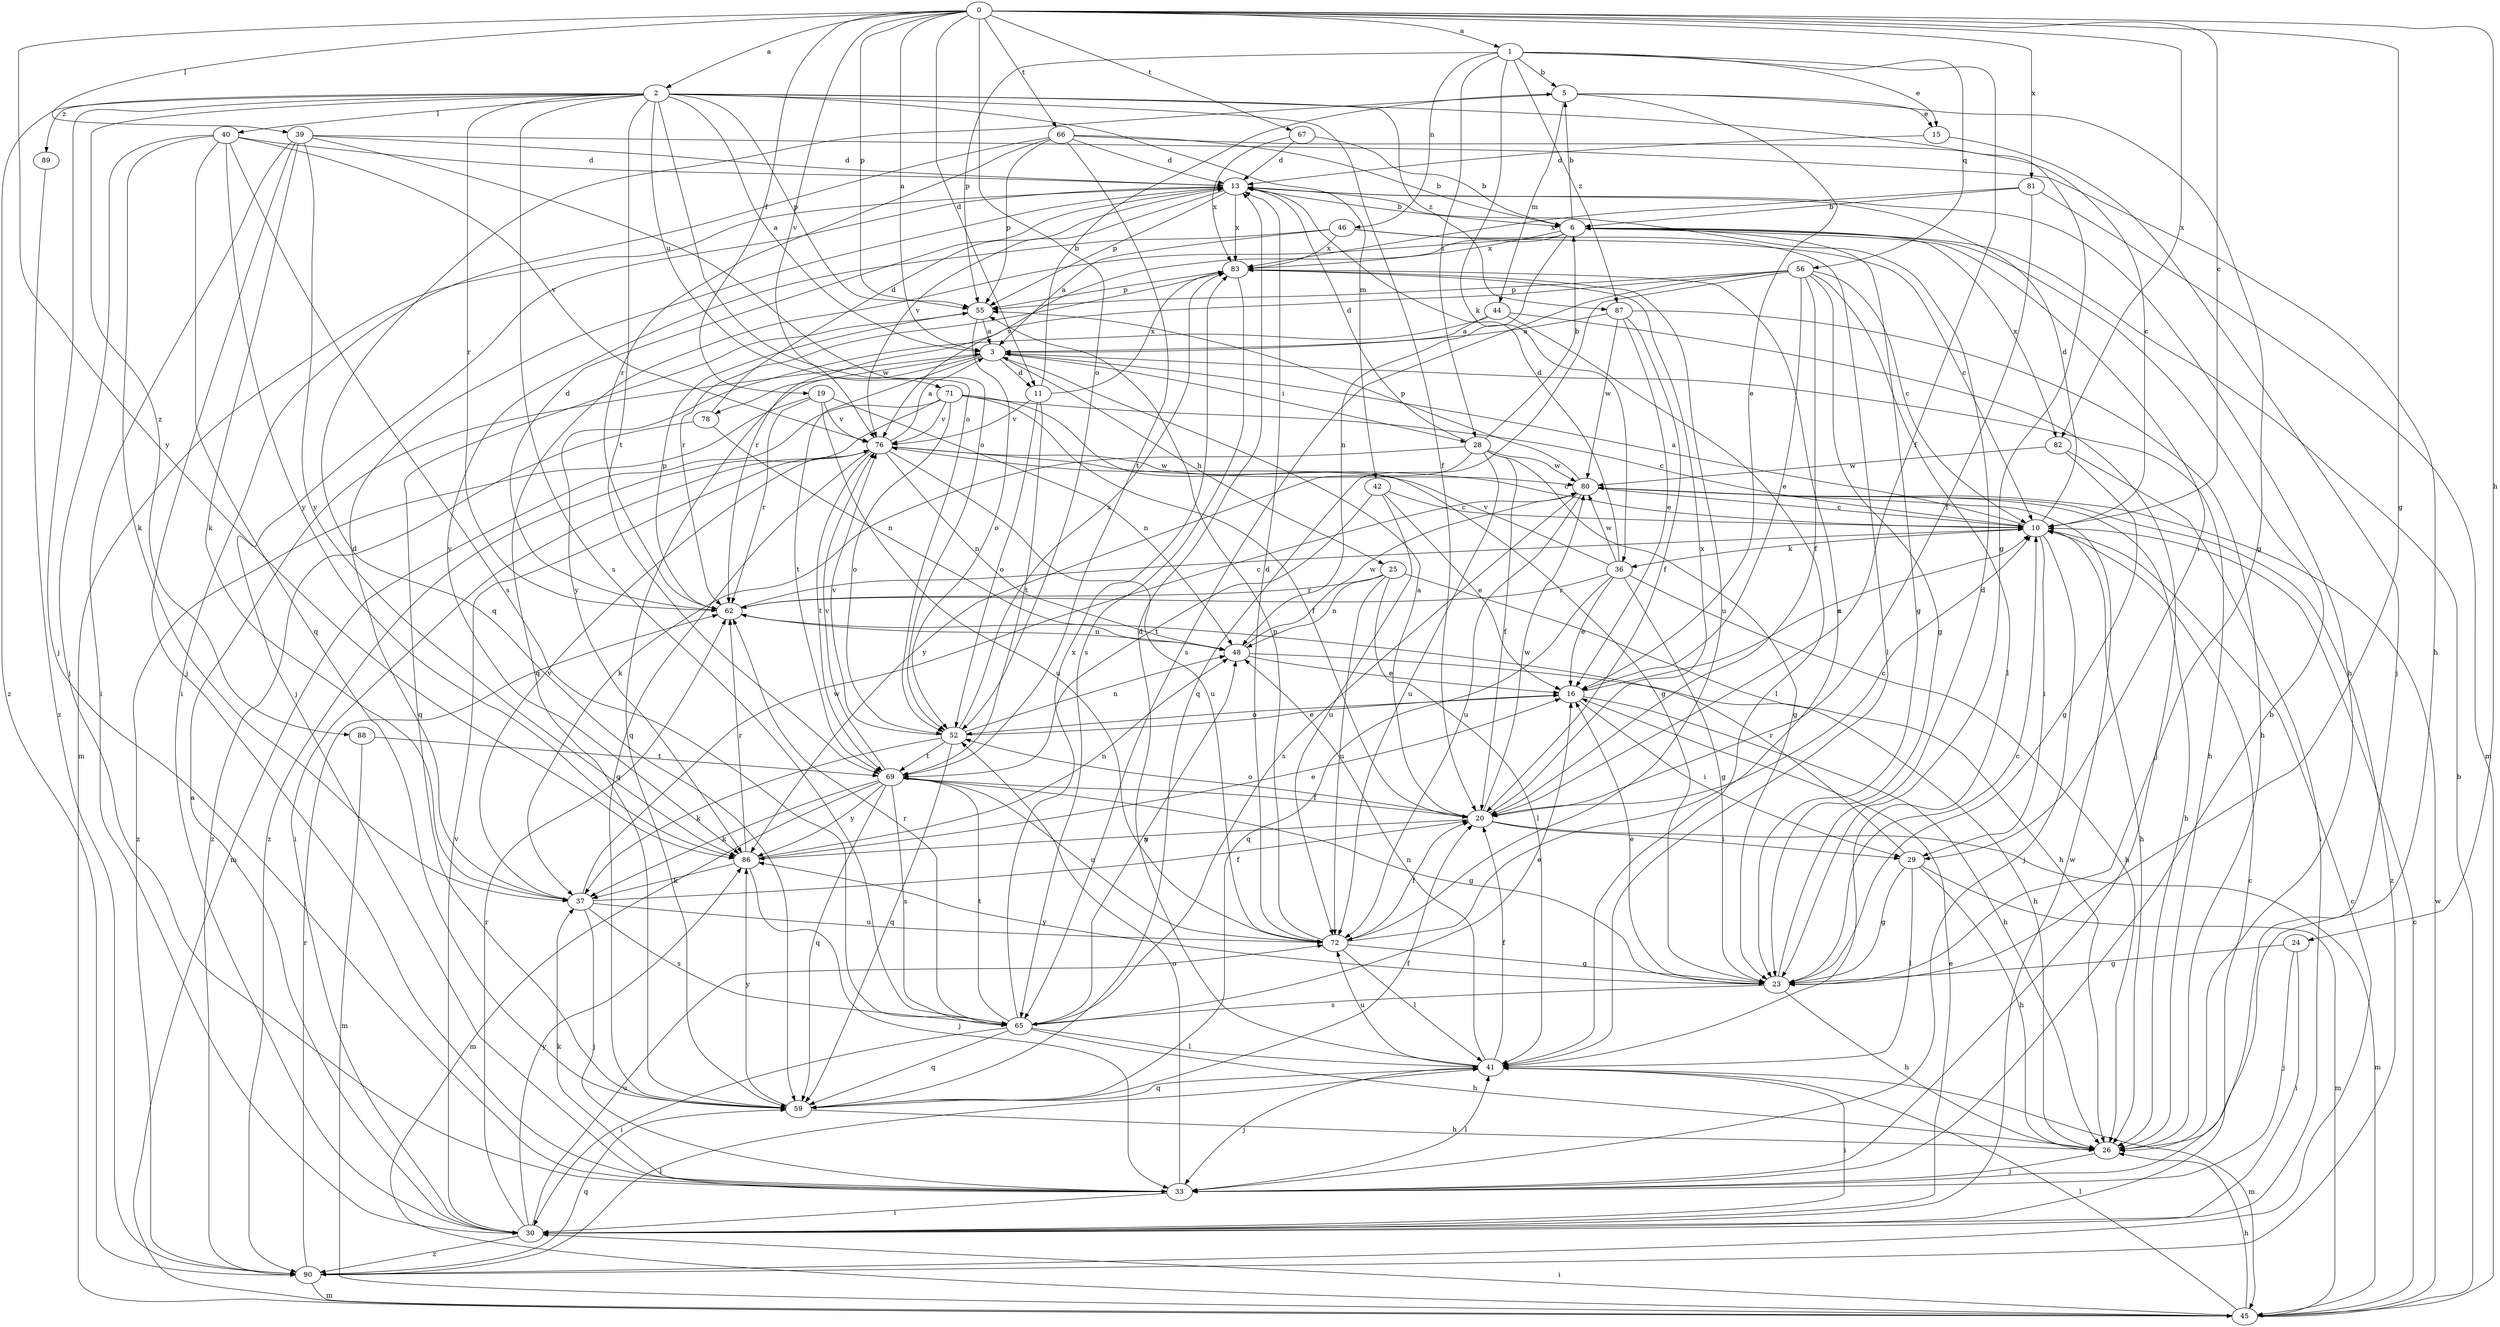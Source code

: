 strict digraph  {
0;
1;
2;
3;
5;
6;
10;
11;
13;
15;
16;
19;
20;
23;
24;
25;
26;
28;
29;
30;
33;
36;
37;
39;
40;
41;
42;
44;
45;
46;
48;
52;
55;
56;
59;
62;
65;
66;
67;
69;
71;
72;
76;
78;
80;
81;
82;
83;
86;
87;
88;
89;
90;
0 -> 1  [label=a];
0 -> 2  [label=a];
0 -> 3  [label=a];
0 -> 10  [label=c];
0 -> 11  [label=d];
0 -> 19  [label=f];
0 -> 23  [label=g];
0 -> 24  [label=h];
0 -> 39  [label=l];
0 -> 52  [label=o];
0 -> 55  [label=p];
0 -> 66  [label=t];
0 -> 67  [label=t];
0 -> 76  [label=v];
0 -> 81  [label=x];
0 -> 82  [label=x];
0 -> 86  [label=y];
1 -> 5  [label=b];
1 -> 15  [label=e];
1 -> 20  [label=f];
1 -> 28  [label=i];
1 -> 36  [label=k];
1 -> 46  [label=n];
1 -> 55  [label=p];
1 -> 56  [label=q];
1 -> 87  [label=z];
2 -> 3  [label=a];
2 -> 20  [label=f];
2 -> 23  [label=g];
2 -> 33  [label=j];
2 -> 40  [label=l];
2 -> 42  [label=m];
2 -> 52  [label=o];
2 -> 55  [label=p];
2 -> 62  [label=r];
2 -> 65  [label=s];
2 -> 69  [label=t];
2 -> 71  [label=u];
2 -> 87  [label=z];
2 -> 88  [label=z];
2 -> 89  [label=z];
2 -> 90  [label=z];
3 -> 11  [label=d];
3 -> 25  [label=h];
3 -> 26  [label=h];
3 -> 28  [label=i];
3 -> 59  [label=q];
3 -> 69  [label=t];
3 -> 78  [label=w];
5 -> 15  [label=e];
5 -> 16  [label=e];
5 -> 23  [label=g];
5 -> 44  [label=m];
5 -> 59  [label=q];
6 -> 5  [label=b];
6 -> 23  [label=g];
6 -> 29  [label=i];
6 -> 48  [label=n];
6 -> 59  [label=q];
6 -> 76  [label=v];
6 -> 82  [label=x];
6 -> 83  [label=x];
10 -> 3  [label=a];
10 -> 13  [label=d];
10 -> 26  [label=h];
10 -> 29  [label=i];
10 -> 33  [label=j];
10 -> 36  [label=k];
11 -> 5  [label=b];
11 -> 52  [label=o];
11 -> 69  [label=t];
11 -> 76  [label=v];
11 -> 83  [label=x];
13 -> 6  [label=b];
13 -> 26  [label=h];
13 -> 33  [label=j];
13 -> 45  [label=m];
13 -> 55  [label=p];
13 -> 76  [label=v];
13 -> 83  [label=x];
15 -> 13  [label=d];
15 -> 33  [label=j];
16 -> 10  [label=c];
16 -> 26  [label=h];
16 -> 29  [label=i];
16 -> 52  [label=o];
19 -> 48  [label=n];
19 -> 62  [label=r];
19 -> 72  [label=u];
19 -> 76  [label=v];
19 -> 90  [label=z];
20 -> 3  [label=a];
20 -> 10  [label=c];
20 -> 29  [label=i];
20 -> 45  [label=m];
20 -> 52  [label=o];
20 -> 80  [label=w];
20 -> 83  [label=x];
20 -> 86  [label=y];
23 -> 10  [label=c];
23 -> 13  [label=d];
23 -> 16  [label=e];
23 -> 26  [label=h];
23 -> 65  [label=s];
23 -> 86  [label=y];
24 -> 23  [label=g];
24 -> 30  [label=i];
24 -> 33  [label=j];
25 -> 26  [label=h];
25 -> 41  [label=l];
25 -> 48  [label=n];
25 -> 62  [label=r];
25 -> 72  [label=u];
26 -> 33  [label=j];
28 -> 6  [label=b];
28 -> 13  [label=d];
28 -> 20  [label=f];
28 -> 23  [label=g];
28 -> 37  [label=k];
28 -> 72  [label=u];
28 -> 80  [label=w];
28 -> 86  [label=y];
29 -> 23  [label=g];
29 -> 26  [label=h];
29 -> 41  [label=l];
29 -> 45  [label=m];
29 -> 62  [label=r];
30 -> 3  [label=a];
30 -> 10  [label=c];
30 -> 16  [label=e];
30 -> 62  [label=r];
30 -> 72  [label=u];
30 -> 76  [label=v];
30 -> 80  [label=w];
30 -> 86  [label=y];
30 -> 90  [label=z];
33 -> 6  [label=b];
33 -> 30  [label=i];
33 -> 37  [label=k];
33 -> 41  [label=l];
33 -> 52  [label=o];
36 -> 13  [label=d];
36 -> 16  [label=e];
36 -> 23  [label=g];
36 -> 26  [label=h];
36 -> 59  [label=q];
36 -> 62  [label=r];
36 -> 76  [label=v];
36 -> 80  [label=w];
37 -> 13  [label=d];
37 -> 20  [label=f];
37 -> 33  [label=j];
37 -> 65  [label=s];
37 -> 72  [label=u];
37 -> 76  [label=v];
37 -> 80  [label=w];
39 -> 13  [label=d];
39 -> 26  [label=h];
39 -> 30  [label=i];
39 -> 33  [label=j];
39 -> 37  [label=k];
39 -> 52  [label=o];
39 -> 86  [label=y];
40 -> 13  [label=d];
40 -> 33  [label=j];
40 -> 37  [label=k];
40 -> 59  [label=q];
40 -> 65  [label=s];
40 -> 76  [label=v];
40 -> 86  [label=y];
41 -> 13  [label=d];
41 -> 20  [label=f];
41 -> 30  [label=i];
41 -> 33  [label=j];
41 -> 45  [label=m];
41 -> 48  [label=n];
41 -> 59  [label=q];
41 -> 72  [label=u];
42 -> 10  [label=c];
42 -> 16  [label=e];
42 -> 69  [label=t];
42 -> 72  [label=u];
44 -> 3  [label=a];
44 -> 33  [label=j];
44 -> 41  [label=l];
44 -> 86  [label=y];
45 -> 6  [label=b];
45 -> 10  [label=c];
45 -> 26  [label=h];
45 -> 30  [label=i];
45 -> 41  [label=l];
45 -> 80  [label=w];
46 -> 3  [label=a];
46 -> 10  [label=c];
46 -> 41  [label=l];
46 -> 83  [label=x];
46 -> 86  [label=y];
48 -> 16  [label=e];
48 -> 26  [label=h];
48 -> 80  [label=w];
52 -> 16  [label=e];
52 -> 37  [label=k];
52 -> 48  [label=n];
52 -> 59  [label=q];
52 -> 69  [label=t];
52 -> 76  [label=v];
52 -> 83  [label=x];
55 -> 3  [label=a];
55 -> 52  [label=o];
55 -> 59  [label=q];
56 -> 10  [label=c];
56 -> 16  [label=e];
56 -> 20  [label=f];
56 -> 23  [label=g];
56 -> 41  [label=l];
56 -> 55  [label=p];
56 -> 59  [label=q];
56 -> 62  [label=r];
56 -> 65  [label=s];
59 -> 20  [label=f];
59 -> 26  [label=h];
59 -> 86  [label=y];
62 -> 10  [label=c];
62 -> 13  [label=d];
62 -> 48  [label=n];
62 -> 55  [label=p];
65 -> 16  [label=e];
65 -> 26  [label=h];
65 -> 30  [label=i];
65 -> 41  [label=l];
65 -> 48  [label=n];
65 -> 59  [label=q];
65 -> 62  [label=r];
65 -> 69  [label=t];
65 -> 83  [label=x];
66 -> 6  [label=b];
66 -> 10  [label=c];
66 -> 13  [label=d];
66 -> 30  [label=i];
66 -> 55  [label=p];
66 -> 62  [label=r];
66 -> 69  [label=t];
67 -> 6  [label=b];
67 -> 13  [label=d];
67 -> 83  [label=x];
69 -> 20  [label=f];
69 -> 23  [label=g];
69 -> 37  [label=k];
69 -> 45  [label=m];
69 -> 59  [label=q];
69 -> 65  [label=s];
69 -> 72  [label=u];
69 -> 76  [label=v];
69 -> 86  [label=y];
71 -> 10  [label=c];
71 -> 20  [label=f];
71 -> 23  [label=g];
71 -> 45  [label=m];
71 -> 52  [label=o];
71 -> 76  [label=v];
71 -> 90  [label=z];
72 -> 13  [label=d];
72 -> 20  [label=f];
72 -> 23  [label=g];
72 -> 41  [label=l];
72 -> 55  [label=p];
72 -> 83  [label=x];
76 -> 3  [label=a];
76 -> 10  [label=c];
76 -> 30  [label=i];
76 -> 48  [label=n];
76 -> 59  [label=q];
76 -> 69  [label=t];
76 -> 72  [label=u];
76 -> 80  [label=w];
78 -> 13  [label=d];
78 -> 48  [label=n];
78 -> 90  [label=z];
80 -> 10  [label=c];
80 -> 26  [label=h];
80 -> 55  [label=p];
80 -> 65  [label=s];
80 -> 72  [label=u];
80 -> 90  [label=z];
81 -> 6  [label=b];
81 -> 20  [label=f];
81 -> 45  [label=m];
81 -> 83  [label=x];
82 -> 23  [label=g];
82 -> 30  [label=i];
82 -> 80  [label=w];
83 -> 55  [label=p];
83 -> 62  [label=r];
83 -> 65  [label=s];
83 -> 72  [label=u];
86 -> 16  [label=e];
86 -> 33  [label=j];
86 -> 37  [label=k];
86 -> 48  [label=n];
86 -> 62  [label=r];
87 -> 3  [label=a];
87 -> 16  [label=e];
87 -> 20  [label=f];
87 -> 26  [label=h];
87 -> 80  [label=w];
88 -> 45  [label=m];
88 -> 69  [label=t];
89 -> 90  [label=z];
90 -> 10  [label=c];
90 -> 41  [label=l];
90 -> 45  [label=m];
90 -> 59  [label=q];
90 -> 62  [label=r];
}
